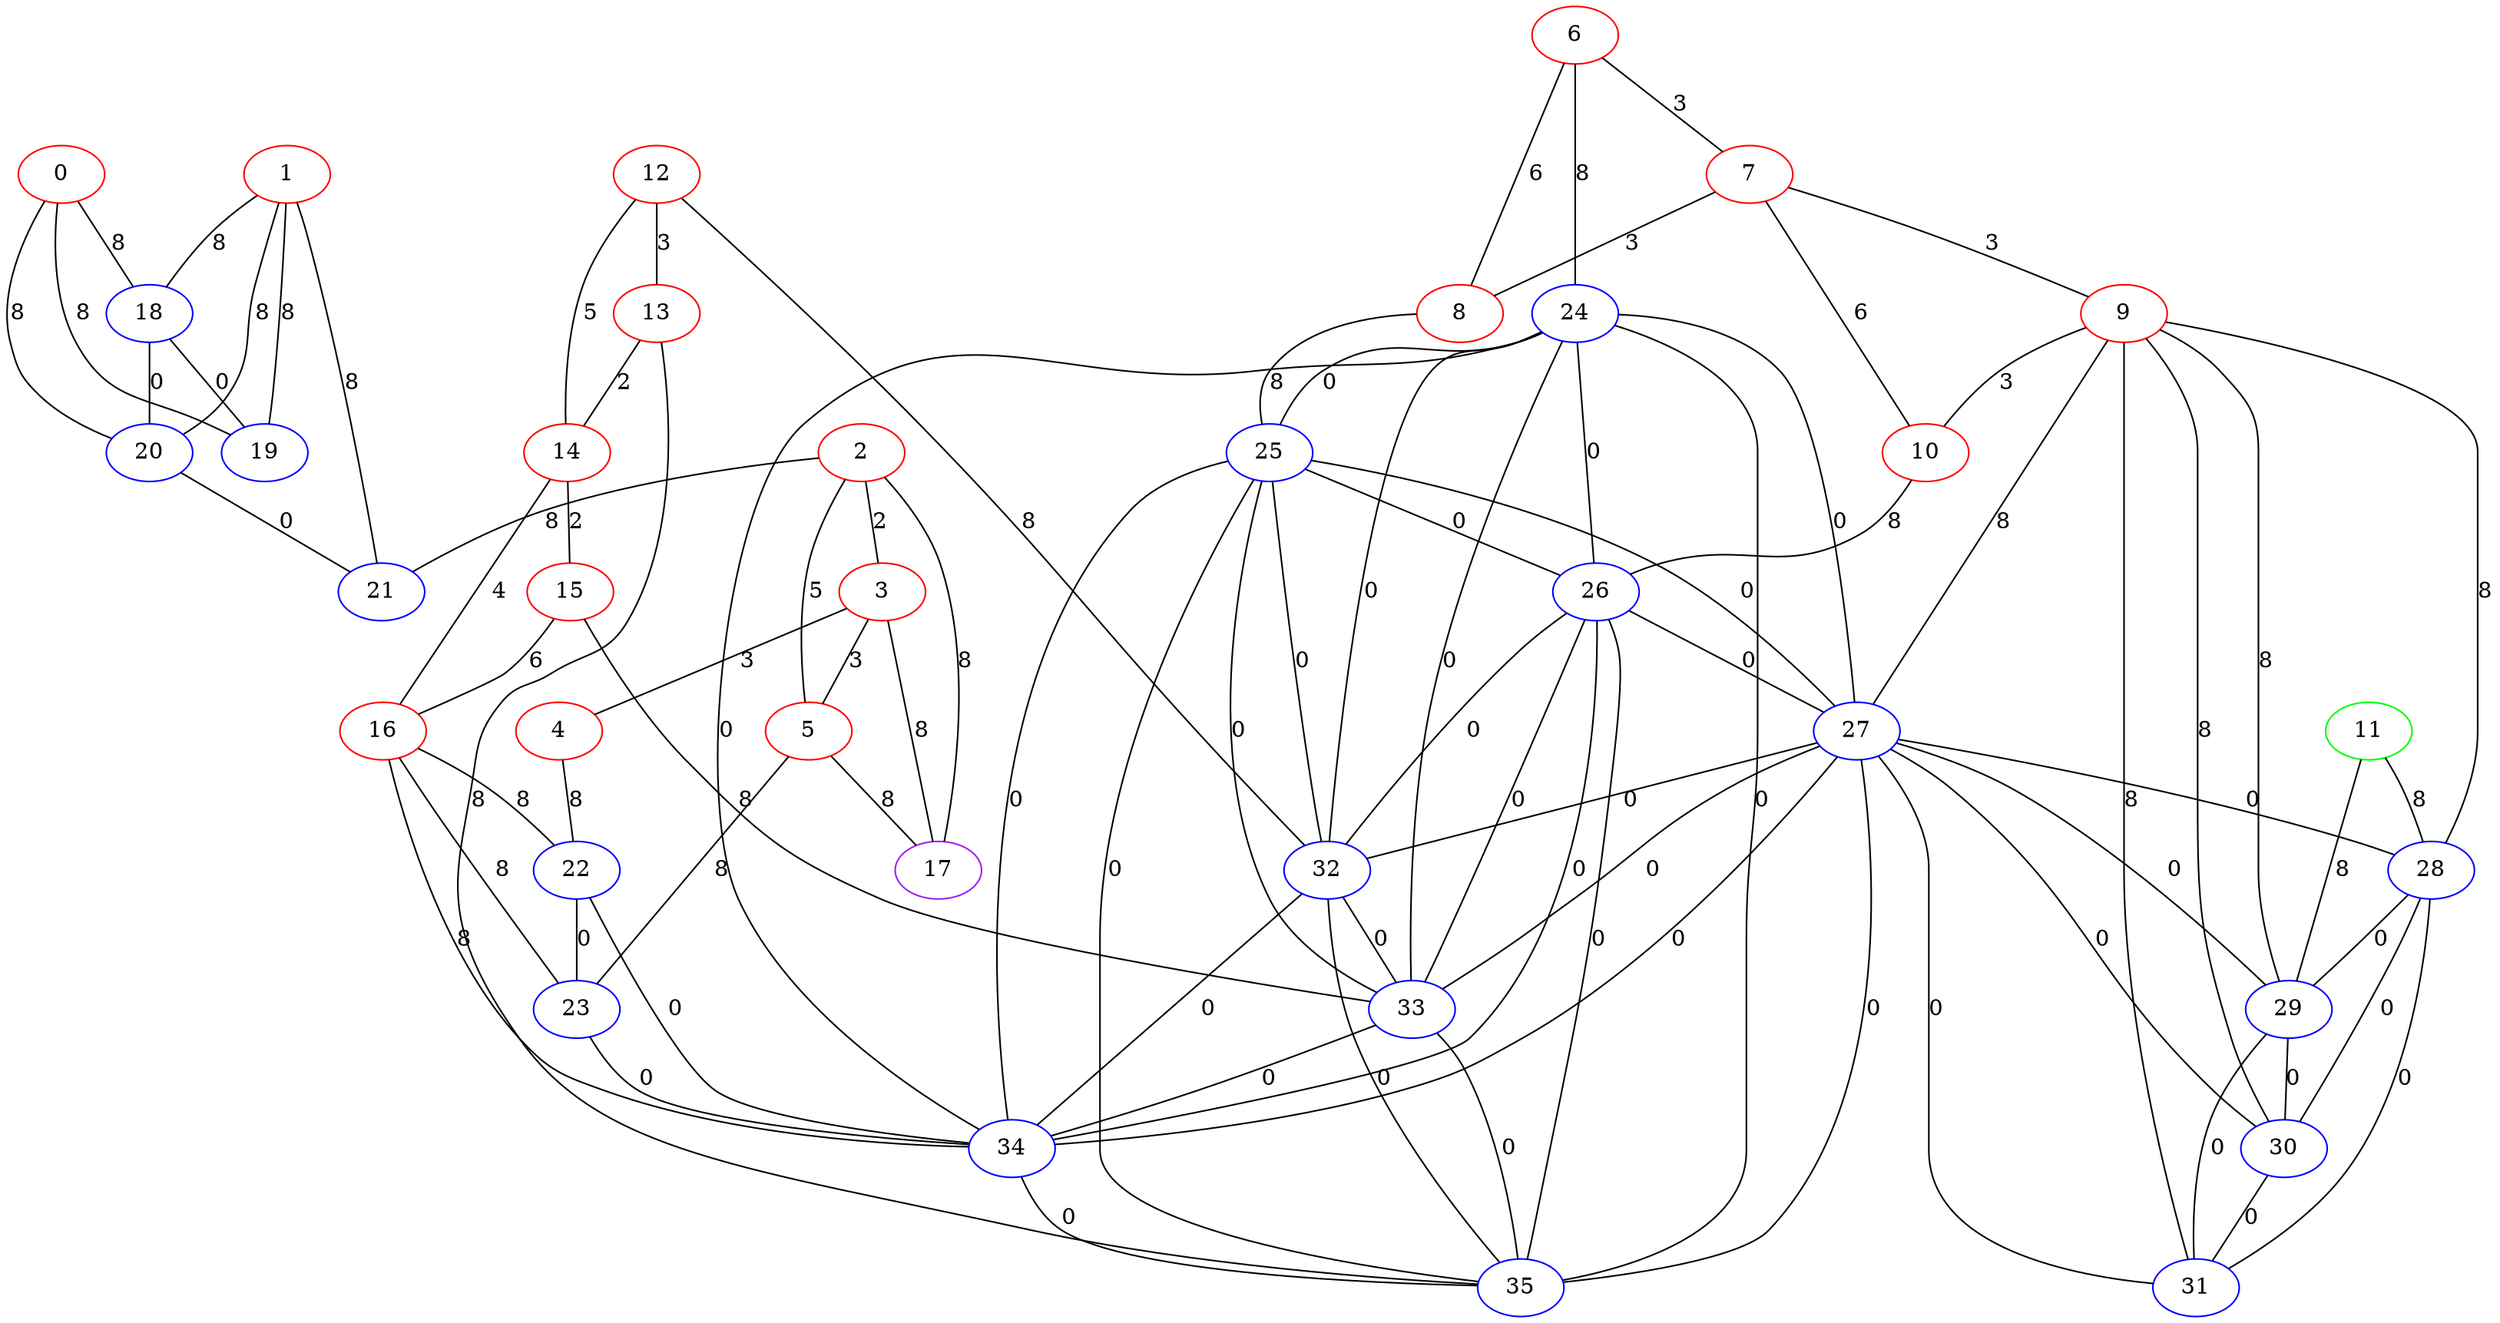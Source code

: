 graph "" {
0 [color=red, weight=1];
1 [color=red, weight=1];
2 [color=red, weight=1];
3 [color=red, weight=1];
4 [color=red, weight=1];
5 [color=red, weight=1];
6 [color=red, weight=1];
7 [color=red, weight=1];
8 [color=red, weight=1];
9 [color=red, weight=1];
10 [color=red, weight=1];
11 [color=green, weight=2];
12 [color=red, weight=1];
13 [color=red, weight=1];
14 [color=red, weight=1];
15 [color=red, weight=1];
16 [color=red, weight=1];
17 [color=purple, weight=4];
18 [color=blue, weight=3];
19 [color=blue, weight=3];
20 [color=blue, weight=3];
21 [color=blue, weight=3];
22 [color=blue, weight=3];
23 [color=blue, weight=3];
24 [color=blue, weight=3];
25 [color=blue, weight=3];
26 [color=blue, weight=3];
27 [color=blue, weight=3];
28 [color=blue, weight=3];
29 [color=blue, weight=3];
30 [color=blue, weight=3];
31 [color=blue, weight=3];
32 [color=blue, weight=3];
33 [color=blue, weight=3];
34 [color=blue, weight=3];
35 [color=blue, weight=3];
0 -- 18  [key=0, label=8];
0 -- 19  [key=0, label=8];
0 -- 20  [key=0, label=8];
1 -- 18  [key=0, label=8];
1 -- 19  [key=0, label=8];
1 -- 20  [key=0, label=8];
1 -- 21  [key=0, label=8];
2 -- 17  [key=0, label=8];
2 -- 3  [key=0, label=2];
2 -- 5  [key=0, label=5];
2 -- 21  [key=0, label=8];
3 -- 17  [key=0, label=8];
3 -- 4  [key=0, label=3];
3 -- 5  [key=0, label=3];
4 -- 22  [key=0, label=8];
5 -- 17  [key=0, label=8];
5 -- 23  [key=0, label=8];
6 -- 8  [key=0, label=6];
6 -- 24  [key=0, label=8];
6 -- 7  [key=0, label=3];
7 -- 8  [key=0, label=3];
7 -- 9  [key=0, label=3];
7 -- 10  [key=0, label=6];
8 -- 25  [key=0, label=8];
9 -- 10  [key=0, label=3];
9 -- 27  [key=0, label=8];
9 -- 28  [key=0, label=8];
9 -- 29  [key=0, label=8];
9 -- 30  [key=0, label=8];
9 -- 31  [key=0, label=8];
10 -- 26  [key=0, label=8];
11 -- 28  [key=0, label=8];
11 -- 29  [key=0, label=8];
12 -- 32  [key=0, label=8];
12 -- 13  [key=0, label=3];
12 -- 14  [key=0, label=5];
13 -- 35  [key=0, label=8];
13 -- 14  [key=0, label=2];
14 -- 16  [key=0, label=4];
14 -- 15  [key=0, label=2];
15 -- 16  [key=0, label=6];
15 -- 33  [key=0, label=8];
16 -- 34  [key=0, label=8];
16 -- 23  [key=0, label=8];
16 -- 22  [key=0, label=8];
18 -- 19  [key=0, label=0];
18 -- 20  [key=0, label=0];
20 -- 21  [key=0, label=0];
22 -- 34  [key=0, label=0];
22 -- 23  [key=0, label=0];
23 -- 34  [key=0, label=0];
24 -- 32  [key=0, label=0];
24 -- 33  [key=0, label=0];
24 -- 34  [key=0, label=0];
24 -- 35  [key=0, label=0];
24 -- 25  [key=0, label=0];
24 -- 26  [key=0, label=0];
24 -- 27  [key=0, label=0];
25 -- 32  [key=0, label=0];
25 -- 33  [key=0, label=0];
25 -- 34  [key=0, label=0];
25 -- 35  [key=0, label=0];
25 -- 26  [key=0, label=0];
25 -- 27  [key=0, label=0];
26 -- 32  [key=0, label=0];
26 -- 33  [key=0, label=0];
26 -- 34  [key=0, label=0];
26 -- 35  [key=0, label=0];
26 -- 27  [key=0, label=0];
27 -- 32  [key=0, label=0];
27 -- 33  [key=0, label=0];
27 -- 34  [key=0, label=0];
27 -- 35  [key=0, label=0];
27 -- 28  [key=0, label=0];
27 -- 29  [key=0, label=0];
27 -- 30  [key=0, label=0];
27 -- 31  [key=0, label=0];
28 -- 29  [key=0, label=0];
28 -- 30  [key=0, label=0];
28 -- 31  [key=0, label=0];
29 -- 30  [key=0, label=0];
29 -- 31  [key=0, label=0];
30 -- 31  [key=0, label=0];
32 -- 33  [key=0, label=0];
32 -- 34  [key=0, label=0];
32 -- 35  [key=0, label=0];
33 -- 34  [key=0, label=0];
33 -- 35  [key=0, label=0];
34 -- 35  [key=0, label=0];
}
